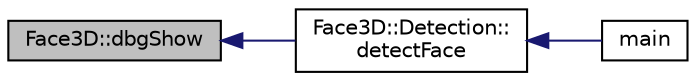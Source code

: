 digraph "Face3D::dbgShow"
{
  edge [fontname="Helvetica",fontsize="10",labelfontname="Helvetica",labelfontsize="10"];
  node [fontname="Helvetica",fontsize="10",shape=record];
  rankdir="LR";
  Node1 [label="Face3D::dbgShow",height=0.2,width=0.4,color="black", fillcolor="grey75", style="filled", fontcolor="black"];
  Node1 -> Node2 [dir="back",color="midnightblue",fontsize="10",style="solid"];
  Node2 [label="Face3D::Detection::\ldetectFace",height=0.2,width=0.4,color="black", fillcolor="white", style="filled",URL="$class_face3_d_1_1_detection.html#ac00b0ed49bbcc9efeccf307309b1723a"];
  Node2 -> Node3 [dir="back",color="midnightblue",fontsize="10",style="solid"];
  Node3 [label="main",height=0.2,width=0.4,color="black", fillcolor="white", style="filled",URL="$_face_detection_8cpp.html#a3c04138a5bfe5d72780bb7e82a18e627"];
}
